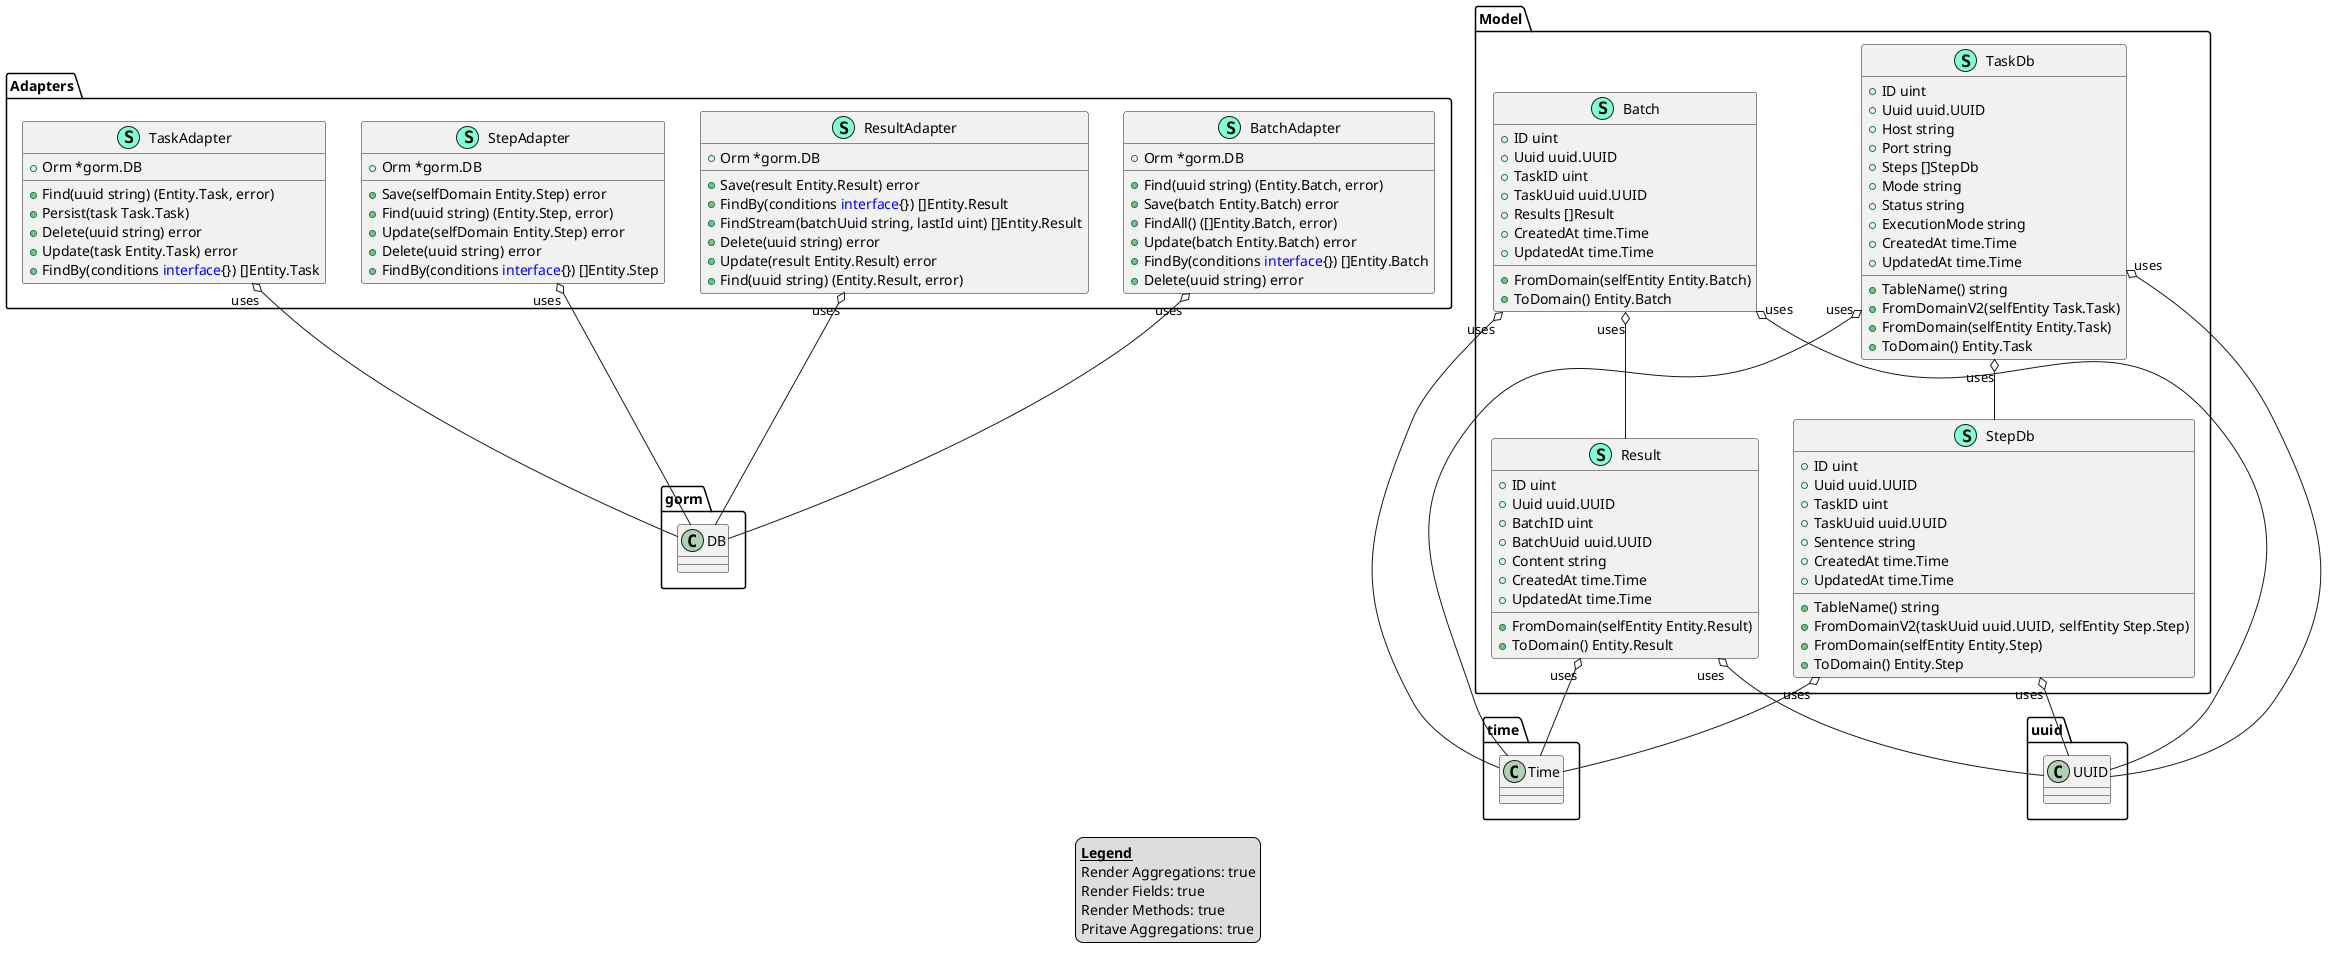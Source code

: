 @startuml
legend
<u><b>Legend</b></u>
Render Aggregations: true
Render Fields: true
Render Methods: true
Pritave Aggregations: true
end legend
namespace Adapters {
    class BatchAdapter << (S,Aquamarine) >> {
        + Orm *gorm.DB

        + Find(uuid string) (Entity.Batch, error)
        + Save(batch Entity.Batch) error
        + FindAll() ([]Entity.Batch, error)
        + Update(batch Entity.Batch) error
        + FindBy(conditions <font color=blue>interface</font>{}) []Entity.Batch
        + Delete(uuid string) error

    }
    class ResultAdapter << (S,Aquamarine) >> {
        + Orm *gorm.DB

        + Save(result Entity.Result) error
        + FindBy(conditions <font color=blue>interface</font>{}) []Entity.Result
        + FindStream(batchUuid string, lastId uint) []Entity.Result
        + Delete(uuid string) error
        + Update(result Entity.Result) error
        + Find(uuid string) (Entity.Result, error)

    }
    class StepAdapter << (S,Aquamarine) >> {
        + Orm *gorm.DB

        + Save(selfDomain Entity.Step) error
        + Find(uuid string) (Entity.Step, error)
        + Update(selfDomain Entity.Step) error
        + Delete(uuid string) error
        + FindBy(conditions <font color=blue>interface</font>{}) []Entity.Step

    }
    class TaskAdapter << (S,Aquamarine) >> {
        + Orm *gorm.DB

        + Find(uuid string) (Entity.Task, error)
        + Persist(task Task.Task) 
        + Delete(uuid string) error
        + Update(task Entity.Task) error
        + FindBy(conditions <font color=blue>interface</font>{}) []Entity.Task

    }
}


"Adapters.BatchAdapter""uses" o-- "gorm.DB"
"Adapters.ResultAdapter""uses" o-- "gorm.DB"
"Adapters.StepAdapter""uses" o-- "gorm.DB"
"Adapters.TaskAdapter""uses" o-- "gorm.DB"

namespace Model {
    class Batch << (S,Aquamarine) >> {
        + ID uint
        + Uuid uuid.UUID
        + TaskID uint
        + TaskUuid uuid.UUID
        + Results []Result
        + CreatedAt time.Time
        + UpdatedAt time.Time

        + FromDomain(selfEntity Entity.Batch) 
        + ToDomain() Entity.Batch

    }
    class Result << (S,Aquamarine) >> {
        + ID uint
        + Uuid uuid.UUID
        + BatchID uint
        + BatchUuid uuid.UUID
        + Content string
        + CreatedAt time.Time
        + UpdatedAt time.Time

        + FromDomain(selfEntity Entity.Result) 
        + ToDomain() Entity.Result

    }
    class StepDb << (S,Aquamarine) >> {
        + ID uint
        + Uuid uuid.UUID
        + TaskID uint
        + TaskUuid uuid.UUID
        + Sentence string
        + CreatedAt time.Time
        + UpdatedAt time.Time

        + TableName() string
        + FromDomainV2(taskUuid uuid.UUID, selfEntity Step.Step) 
        + FromDomain(selfEntity Entity.Step) 
        + ToDomain() Entity.Step

    }
    class TaskDb << (S,Aquamarine) >> {
        + ID uint
        + Uuid uuid.UUID
        + Host string
        + Port string
        + Steps []StepDb
        + Mode string
        + Status string
        + ExecutionMode string
        + CreatedAt time.Time
        + UpdatedAt time.Time

        + TableName() string
        + FromDomainV2(selfEntity Task.Task) 
        + FromDomain(selfEntity Entity.Task) 
        + ToDomain() Entity.Task

    }
}


"Model.Batch""uses" o-- "Model.Result"
"Model.Batch""uses" o-- "time.Time"
"Model.Batch""uses" o-- "uuid.UUID"
"Model.Result""uses" o-- "time.Time"
"Model.Result""uses" o-- "uuid.UUID"
"Model.StepDb""uses" o-- "time.Time"
"Model.StepDb""uses" o-- "uuid.UUID"
"Model.TaskDb""uses" o-- "Model.StepDb"
"Model.TaskDb""uses" o-- "time.Time"
"Model.TaskDb""uses" o-- "uuid.UUID"

@enduml
